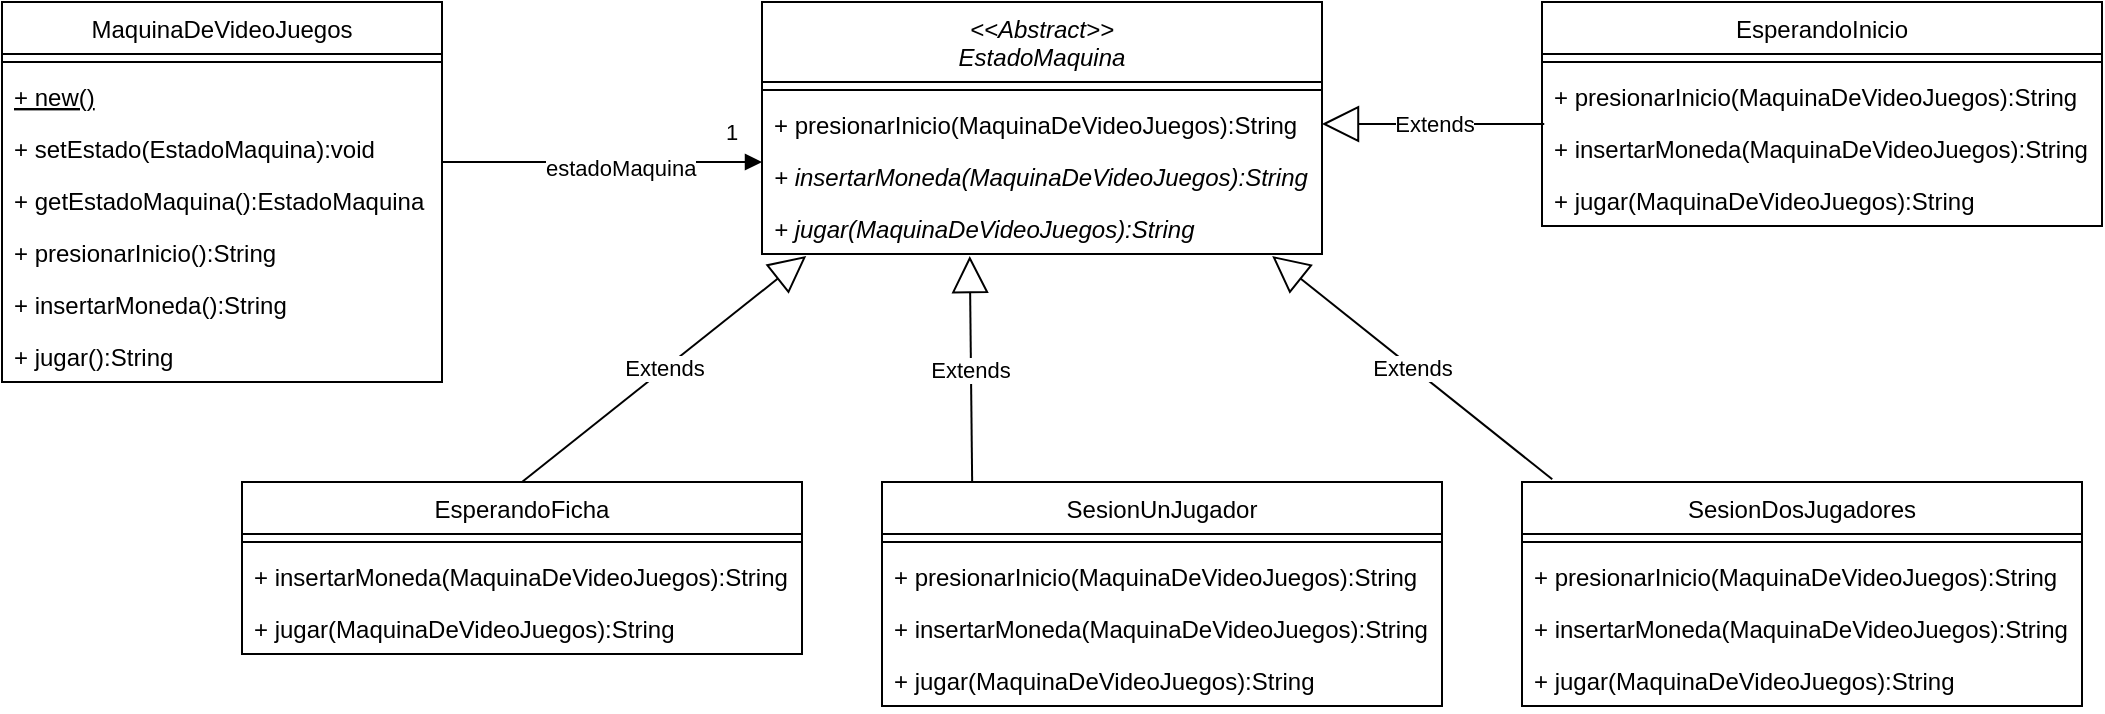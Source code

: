 <mxfile version="20.5.3" type="github">
  <diagram id="C5RBs43oDa-KdzZeNtuy" name="Page-1">
    <mxGraphModel dx="1021" dy="529" grid="1" gridSize="10" guides="1" tooltips="1" connect="1" arrows="1" fold="1" page="1" pageScale="1" pageWidth="827" pageHeight="1169" math="0" shadow="0">
      <root>
        <mxCell id="WIyWlLk6GJQsqaUBKTNV-0" />
        <mxCell id="WIyWlLk6GJQsqaUBKTNV-1" parent="WIyWlLk6GJQsqaUBKTNV-0" />
        <mxCell id="SFOYFUCtj3-T00dfImxZ-0" value="MaquinaDeVideoJuegos" style="swimlane;fontStyle=0;align=center;verticalAlign=top;childLayout=stackLayout;horizontal=1;startSize=26;horizontalStack=0;resizeParent=1;resizeParentMax=0;resizeLast=0;collapsible=1;marginBottom=0;" vertex="1" parent="WIyWlLk6GJQsqaUBKTNV-1">
          <mxGeometry x="80" y="120" width="220" height="190" as="geometry" />
        </mxCell>
        <mxCell id="SFOYFUCtj3-T00dfImxZ-2" value="" style="line;strokeWidth=1;fillColor=none;align=left;verticalAlign=middle;spacingTop=-1;spacingLeft=3;spacingRight=3;rotatable=0;labelPosition=right;points=[];portConstraint=eastwest;strokeColor=inherit;" vertex="1" parent="SFOYFUCtj3-T00dfImxZ-0">
          <mxGeometry y="26" width="220" height="8" as="geometry" />
        </mxCell>
        <mxCell id="SFOYFUCtj3-T00dfImxZ-3" value="+ new()" style="text;strokeColor=none;fillColor=none;align=left;verticalAlign=top;spacingLeft=4;spacingRight=4;overflow=hidden;rotatable=0;points=[[0,0.5],[1,0.5]];portConstraint=eastwest;fontStyle=4" vertex="1" parent="SFOYFUCtj3-T00dfImxZ-0">
          <mxGeometry y="34" width="220" height="26" as="geometry" />
        </mxCell>
        <mxCell id="SFOYFUCtj3-T00dfImxZ-4" value="+ setEstado(EstadoMaquina):void" style="text;strokeColor=none;fillColor=none;align=left;verticalAlign=top;spacingLeft=4;spacingRight=4;overflow=hidden;rotatable=0;points=[[0,0.5],[1,0.5]];portConstraint=eastwest;fontStyle=0" vertex="1" parent="SFOYFUCtj3-T00dfImxZ-0">
          <mxGeometry y="60" width="220" height="26" as="geometry" />
        </mxCell>
        <mxCell id="SFOYFUCtj3-T00dfImxZ-5" value="+ getEstadoMaquina():EstadoMaquina" style="text;strokeColor=none;fillColor=none;align=left;verticalAlign=top;spacingLeft=4;spacingRight=4;overflow=hidden;rotatable=0;points=[[0,0.5],[1,0.5]];portConstraint=eastwest;fontStyle=0" vertex="1" parent="SFOYFUCtj3-T00dfImxZ-0">
          <mxGeometry y="86" width="220" height="26" as="geometry" />
        </mxCell>
        <mxCell id="SFOYFUCtj3-T00dfImxZ-6" value="+ presionarInicio():String" style="text;strokeColor=none;fillColor=none;align=left;verticalAlign=top;spacingLeft=4;spacingRight=4;overflow=hidden;rotatable=0;points=[[0,0.5],[1,0.5]];portConstraint=eastwest;fontStyle=0" vertex="1" parent="SFOYFUCtj3-T00dfImxZ-0">
          <mxGeometry y="112" width="220" height="26" as="geometry" />
        </mxCell>
        <mxCell id="SFOYFUCtj3-T00dfImxZ-7" value="+ insertarMoneda():String" style="text;strokeColor=none;fillColor=none;align=left;verticalAlign=top;spacingLeft=4;spacingRight=4;overflow=hidden;rotatable=0;points=[[0,0.5],[1,0.5]];portConstraint=eastwest;fontStyle=0" vertex="1" parent="SFOYFUCtj3-T00dfImxZ-0">
          <mxGeometry y="138" width="220" height="26" as="geometry" />
        </mxCell>
        <mxCell id="SFOYFUCtj3-T00dfImxZ-8" value="+ jugar():String" style="text;strokeColor=none;fillColor=none;align=left;verticalAlign=top;spacingLeft=4;spacingRight=4;overflow=hidden;rotatable=0;points=[[0,0.5],[1,0.5]];portConstraint=eastwest;fontStyle=0" vertex="1" parent="SFOYFUCtj3-T00dfImxZ-0">
          <mxGeometry y="164" width="220" height="26" as="geometry" />
        </mxCell>
        <mxCell id="SFOYFUCtj3-T00dfImxZ-9" value="&lt;&lt;Abstract&gt;&gt;&#xa;EstadoMaquina" style="swimlane;fontStyle=2;align=center;verticalAlign=top;childLayout=stackLayout;horizontal=1;startSize=40;horizontalStack=0;resizeParent=1;resizeParentMax=0;resizeLast=0;collapsible=1;marginBottom=0;" vertex="1" parent="WIyWlLk6GJQsqaUBKTNV-1">
          <mxGeometry x="460" y="120" width="280" height="126" as="geometry" />
        </mxCell>
        <mxCell id="SFOYFUCtj3-T00dfImxZ-11" value="" style="line;strokeWidth=1;fillColor=none;align=left;verticalAlign=middle;spacingTop=-1;spacingLeft=3;spacingRight=3;rotatable=0;labelPosition=right;points=[];portConstraint=eastwest;strokeColor=inherit;" vertex="1" parent="SFOYFUCtj3-T00dfImxZ-9">
          <mxGeometry y="40" width="280" height="8" as="geometry" />
        </mxCell>
        <mxCell id="SFOYFUCtj3-T00dfImxZ-12" value="+ presionarInicio(MaquinaDeVideoJuegos):String" style="text;strokeColor=none;fillColor=none;align=left;verticalAlign=top;spacingLeft=4;spacingRight=4;overflow=hidden;rotatable=0;points=[[0,0.5],[1,0.5]];portConstraint=eastwest;fontStyle=0" vertex="1" parent="SFOYFUCtj3-T00dfImxZ-9">
          <mxGeometry y="48" width="280" height="26" as="geometry" />
        </mxCell>
        <mxCell id="SFOYFUCtj3-T00dfImxZ-13" value="+ insertarMoneda(MaquinaDeVideoJuegos):String" style="text;strokeColor=none;fillColor=none;align=left;verticalAlign=top;spacingLeft=4;spacingRight=4;overflow=hidden;rotatable=0;points=[[0,0.5],[1,0.5]];portConstraint=eastwest;fontStyle=2" vertex="1" parent="SFOYFUCtj3-T00dfImxZ-9">
          <mxGeometry y="74" width="280" height="26" as="geometry" />
        </mxCell>
        <mxCell id="SFOYFUCtj3-T00dfImxZ-14" value="+ jugar(MaquinaDeVideoJuegos):String" style="text;strokeColor=none;fillColor=none;align=left;verticalAlign=top;spacingLeft=4;spacingRight=4;overflow=hidden;rotatable=0;points=[[0,0.5],[1,0.5]];portConstraint=eastwest;fontStyle=2" vertex="1" parent="SFOYFUCtj3-T00dfImxZ-9">
          <mxGeometry y="100" width="280" height="26" as="geometry" />
        </mxCell>
        <mxCell id="SFOYFUCtj3-T00dfImxZ-17" value="estadoMaquina" style="endArrow=block;endFill=1;html=1;edgeStyle=orthogonalEdgeStyle;align=left;verticalAlign=top;rounded=0;" edge="1" parent="WIyWlLk6GJQsqaUBKTNV-1">
          <mxGeometry x="-0.375" y="10" relative="1" as="geometry">
            <mxPoint x="300" y="200" as="sourcePoint" />
            <mxPoint x="460" y="200" as="targetPoint" />
            <mxPoint as="offset" />
          </mxGeometry>
        </mxCell>
        <mxCell id="SFOYFUCtj3-T00dfImxZ-18" value="1" style="edgeLabel;resizable=0;html=1;align=left;verticalAlign=bottom;" connectable="0" vertex="1" parent="SFOYFUCtj3-T00dfImxZ-17">
          <mxGeometry x="-1" relative="1" as="geometry">
            <mxPoint x="140" y="-7" as="offset" />
          </mxGeometry>
        </mxCell>
        <mxCell id="SFOYFUCtj3-T00dfImxZ-19" value="EsperandoFicha" style="swimlane;fontStyle=0;align=center;verticalAlign=top;childLayout=stackLayout;horizontal=1;startSize=26;horizontalStack=0;resizeParent=1;resizeParentMax=0;resizeLast=0;collapsible=1;marginBottom=0;" vertex="1" parent="WIyWlLk6GJQsqaUBKTNV-1">
          <mxGeometry x="200" y="360" width="280" height="86" as="geometry" />
        </mxCell>
        <mxCell id="SFOYFUCtj3-T00dfImxZ-21" value="" style="line;strokeWidth=1;fillColor=none;align=left;verticalAlign=middle;spacingTop=-1;spacingLeft=3;spacingRight=3;rotatable=0;labelPosition=right;points=[];portConstraint=eastwest;strokeColor=inherit;" vertex="1" parent="SFOYFUCtj3-T00dfImxZ-19">
          <mxGeometry y="26" width="280" height="8" as="geometry" />
        </mxCell>
        <mxCell id="SFOYFUCtj3-T00dfImxZ-22" value="+ insertarMoneda(MaquinaDeVideoJuegos):String" style="text;strokeColor=none;fillColor=none;align=left;verticalAlign=top;spacingLeft=4;spacingRight=4;overflow=hidden;rotatable=0;points=[[0,0.5],[1,0.5]];portConstraint=eastwest;" vertex="1" parent="SFOYFUCtj3-T00dfImxZ-19">
          <mxGeometry y="34" width="280" height="26" as="geometry" />
        </mxCell>
        <mxCell id="SFOYFUCtj3-T00dfImxZ-26" value="+ jugar(MaquinaDeVideoJuegos):String" style="text;strokeColor=none;fillColor=none;align=left;verticalAlign=top;spacingLeft=4;spacingRight=4;overflow=hidden;rotatable=0;points=[[0,0.5],[1,0.5]];portConstraint=eastwest;" vertex="1" parent="SFOYFUCtj3-T00dfImxZ-19">
          <mxGeometry y="60" width="280" height="26" as="geometry" />
        </mxCell>
        <mxCell id="SFOYFUCtj3-T00dfImxZ-27" value="Extends" style="endArrow=block;endSize=16;endFill=0;html=1;rounded=0;exitX=0.5;exitY=0;exitDx=0;exitDy=0;entryX=0.079;entryY=1.038;entryDx=0;entryDy=0;entryPerimeter=0;" edge="1" parent="WIyWlLk6GJQsqaUBKTNV-1" source="SFOYFUCtj3-T00dfImxZ-19" target="SFOYFUCtj3-T00dfImxZ-14">
          <mxGeometry width="160" relative="1" as="geometry">
            <mxPoint x="360" y="280" as="sourcePoint" />
            <mxPoint x="520" y="280" as="targetPoint" />
          </mxGeometry>
        </mxCell>
        <mxCell id="SFOYFUCtj3-T00dfImxZ-28" value="SesionUnJugador" style="swimlane;fontStyle=0;align=center;verticalAlign=top;childLayout=stackLayout;horizontal=1;startSize=26;horizontalStack=0;resizeParent=1;resizeParentMax=0;resizeLast=0;collapsible=1;marginBottom=0;" vertex="1" parent="WIyWlLk6GJQsqaUBKTNV-1">
          <mxGeometry x="520" y="360" width="280" height="112" as="geometry" />
        </mxCell>
        <mxCell id="SFOYFUCtj3-T00dfImxZ-29" value="" style="line;strokeWidth=1;fillColor=none;align=left;verticalAlign=middle;spacingTop=-1;spacingLeft=3;spacingRight=3;rotatable=0;labelPosition=right;points=[];portConstraint=eastwest;strokeColor=inherit;" vertex="1" parent="SFOYFUCtj3-T00dfImxZ-28">
          <mxGeometry y="26" width="280" height="8" as="geometry" />
        </mxCell>
        <mxCell id="SFOYFUCtj3-T00dfImxZ-45" value="+ presionarInicio(MaquinaDeVideoJuegos):String" style="text;strokeColor=none;fillColor=none;align=left;verticalAlign=top;spacingLeft=4;spacingRight=4;overflow=hidden;rotatable=0;points=[[0,0.5],[1,0.5]];portConstraint=eastwest;" vertex="1" parent="SFOYFUCtj3-T00dfImxZ-28">
          <mxGeometry y="34" width="280" height="26" as="geometry" />
        </mxCell>
        <mxCell id="SFOYFUCtj3-T00dfImxZ-30" value="+ insertarMoneda(MaquinaDeVideoJuegos):String" style="text;strokeColor=none;fillColor=none;align=left;verticalAlign=top;spacingLeft=4;spacingRight=4;overflow=hidden;rotatable=0;points=[[0,0.5],[1,0.5]];portConstraint=eastwest;" vertex="1" parent="SFOYFUCtj3-T00dfImxZ-28">
          <mxGeometry y="60" width="280" height="26" as="geometry" />
        </mxCell>
        <mxCell id="SFOYFUCtj3-T00dfImxZ-31" value="+ jugar(MaquinaDeVideoJuegos):String" style="text;strokeColor=none;fillColor=none;align=left;verticalAlign=top;spacingLeft=4;spacingRight=4;overflow=hidden;rotatable=0;points=[[0,0.5],[1,0.5]];portConstraint=eastwest;" vertex="1" parent="SFOYFUCtj3-T00dfImxZ-28">
          <mxGeometry y="86" width="280" height="26" as="geometry" />
        </mxCell>
        <mxCell id="SFOYFUCtj3-T00dfImxZ-32" value="Extends" style="endArrow=block;endSize=16;endFill=0;html=1;rounded=0;exitX=0.161;exitY=0;exitDx=0;exitDy=0;exitPerimeter=0;entryX=0.371;entryY=1.038;entryDx=0;entryDy=0;entryPerimeter=0;" edge="1" parent="WIyWlLk6GJQsqaUBKTNV-1" source="SFOYFUCtj3-T00dfImxZ-28" target="SFOYFUCtj3-T00dfImxZ-14">
          <mxGeometry width="160" relative="1" as="geometry">
            <mxPoint x="540" y="320" as="sourcePoint" />
            <mxPoint x="700" y="320" as="targetPoint" />
          </mxGeometry>
        </mxCell>
        <mxCell id="SFOYFUCtj3-T00dfImxZ-33" value="SesionDosJugadores" style="swimlane;fontStyle=0;align=center;verticalAlign=top;childLayout=stackLayout;horizontal=1;startSize=26;horizontalStack=0;resizeParent=1;resizeParentMax=0;resizeLast=0;collapsible=1;marginBottom=0;" vertex="1" parent="WIyWlLk6GJQsqaUBKTNV-1">
          <mxGeometry x="840" y="360" width="280" height="112" as="geometry" />
        </mxCell>
        <mxCell id="SFOYFUCtj3-T00dfImxZ-34" value="" style="line;strokeWidth=1;fillColor=none;align=left;verticalAlign=middle;spacingTop=-1;spacingLeft=3;spacingRight=3;rotatable=0;labelPosition=right;points=[];portConstraint=eastwest;strokeColor=inherit;" vertex="1" parent="SFOYFUCtj3-T00dfImxZ-33">
          <mxGeometry y="26" width="280" height="8" as="geometry" />
        </mxCell>
        <mxCell id="SFOYFUCtj3-T00dfImxZ-46" value="+ presionarInicio(MaquinaDeVideoJuegos):String" style="text;strokeColor=none;fillColor=none;align=left;verticalAlign=top;spacingLeft=4;spacingRight=4;overflow=hidden;rotatable=0;points=[[0,0.5],[1,0.5]];portConstraint=eastwest;" vertex="1" parent="SFOYFUCtj3-T00dfImxZ-33">
          <mxGeometry y="34" width="280" height="26" as="geometry" />
        </mxCell>
        <mxCell id="SFOYFUCtj3-T00dfImxZ-35" value="+ insertarMoneda(MaquinaDeVideoJuegos):String" style="text;strokeColor=none;fillColor=none;align=left;verticalAlign=top;spacingLeft=4;spacingRight=4;overflow=hidden;rotatable=0;points=[[0,0.5],[1,0.5]];portConstraint=eastwest;" vertex="1" parent="SFOYFUCtj3-T00dfImxZ-33">
          <mxGeometry y="60" width="280" height="26" as="geometry" />
        </mxCell>
        <mxCell id="SFOYFUCtj3-T00dfImxZ-36" value="+ jugar(MaquinaDeVideoJuegos):String" style="text;strokeColor=none;fillColor=none;align=left;verticalAlign=top;spacingLeft=4;spacingRight=4;overflow=hidden;rotatable=0;points=[[0,0.5],[1,0.5]];portConstraint=eastwest;" vertex="1" parent="SFOYFUCtj3-T00dfImxZ-33">
          <mxGeometry y="86" width="280" height="26" as="geometry" />
        </mxCell>
        <mxCell id="SFOYFUCtj3-T00dfImxZ-37" value="Extends" style="endArrow=block;endSize=16;endFill=0;html=1;rounded=0;exitX=0.054;exitY=-0.012;exitDx=0;exitDy=0;exitPerimeter=0;entryX=0.911;entryY=1.038;entryDx=0;entryDy=0;entryPerimeter=0;" edge="1" parent="WIyWlLk6GJQsqaUBKTNV-1" source="SFOYFUCtj3-T00dfImxZ-33" target="SFOYFUCtj3-T00dfImxZ-14">
          <mxGeometry width="160" relative="1" as="geometry">
            <mxPoint x="850" y="300" as="sourcePoint" />
            <mxPoint x="1010" y="300" as="targetPoint" />
          </mxGeometry>
        </mxCell>
        <mxCell id="SFOYFUCtj3-T00dfImxZ-38" value="EsperandoInicio" style="swimlane;fontStyle=0;align=center;verticalAlign=top;childLayout=stackLayout;horizontal=1;startSize=26;horizontalStack=0;resizeParent=1;resizeParentMax=0;resizeLast=0;collapsible=1;marginBottom=0;" vertex="1" parent="WIyWlLk6GJQsqaUBKTNV-1">
          <mxGeometry x="850" y="120" width="280" height="112" as="geometry" />
        </mxCell>
        <mxCell id="SFOYFUCtj3-T00dfImxZ-39" value="" style="line;strokeWidth=1;fillColor=none;align=left;verticalAlign=middle;spacingTop=-1;spacingLeft=3;spacingRight=3;rotatable=0;labelPosition=right;points=[];portConstraint=eastwest;strokeColor=inherit;" vertex="1" parent="SFOYFUCtj3-T00dfImxZ-38">
          <mxGeometry y="26" width="280" height="8" as="geometry" />
        </mxCell>
        <mxCell id="SFOYFUCtj3-T00dfImxZ-42" value="+ presionarInicio(MaquinaDeVideoJuegos):String" style="text;strokeColor=none;fillColor=none;align=left;verticalAlign=top;spacingLeft=4;spacingRight=4;overflow=hidden;rotatable=0;points=[[0,0.5],[1,0.5]];portConstraint=eastwest;" vertex="1" parent="SFOYFUCtj3-T00dfImxZ-38">
          <mxGeometry y="34" width="280" height="26" as="geometry" />
        </mxCell>
        <mxCell id="SFOYFUCtj3-T00dfImxZ-40" value="+ insertarMoneda(MaquinaDeVideoJuegos):String" style="text;strokeColor=none;fillColor=none;align=left;verticalAlign=top;spacingLeft=4;spacingRight=4;overflow=hidden;rotatable=0;points=[[0,0.5],[1,0.5]];portConstraint=eastwest;" vertex="1" parent="SFOYFUCtj3-T00dfImxZ-38">
          <mxGeometry y="60" width="280" height="26" as="geometry" />
        </mxCell>
        <mxCell id="SFOYFUCtj3-T00dfImxZ-41" value="+ jugar(MaquinaDeVideoJuegos):String" style="text;strokeColor=none;fillColor=none;align=left;verticalAlign=top;spacingLeft=4;spacingRight=4;overflow=hidden;rotatable=0;points=[[0,0.5],[1,0.5]];portConstraint=eastwest;" vertex="1" parent="SFOYFUCtj3-T00dfImxZ-38">
          <mxGeometry y="86" width="280" height="26" as="geometry" />
        </mxCell>
        <mxCell id="SFOYFUCtj3-T00dfImxZ-43" value="Extends" style="endArrow=block;endSize=16;endFill=0;html=1;rounded=0;entryX=1;entryY=0.5;entryDx=0;entryDy=0;exitX=0.004;exitY=0.038;exitDx=0;exitDy=0;exitPerimeter=0;" edge="1" parent="WIyWlLk6GJQsqaUBKTNV-1" source="SFOYFUCtj3-T00dfImxZ-40" target="SFOYFUCtj3-T00dfImxZ-12">
          <mxGeometry width="160" relative="1" as="geometry">
            <mxPoint x="840" y="290" as="sourcePoint" />
            <mxPoint x="1000" y="290" as="targetPoint" />
            <mxPoint as="offset" />
          </mxGeometry>
        </mxCell>
      </root>
    </mxGraphModel>
  </diagram>
</mxfile>
